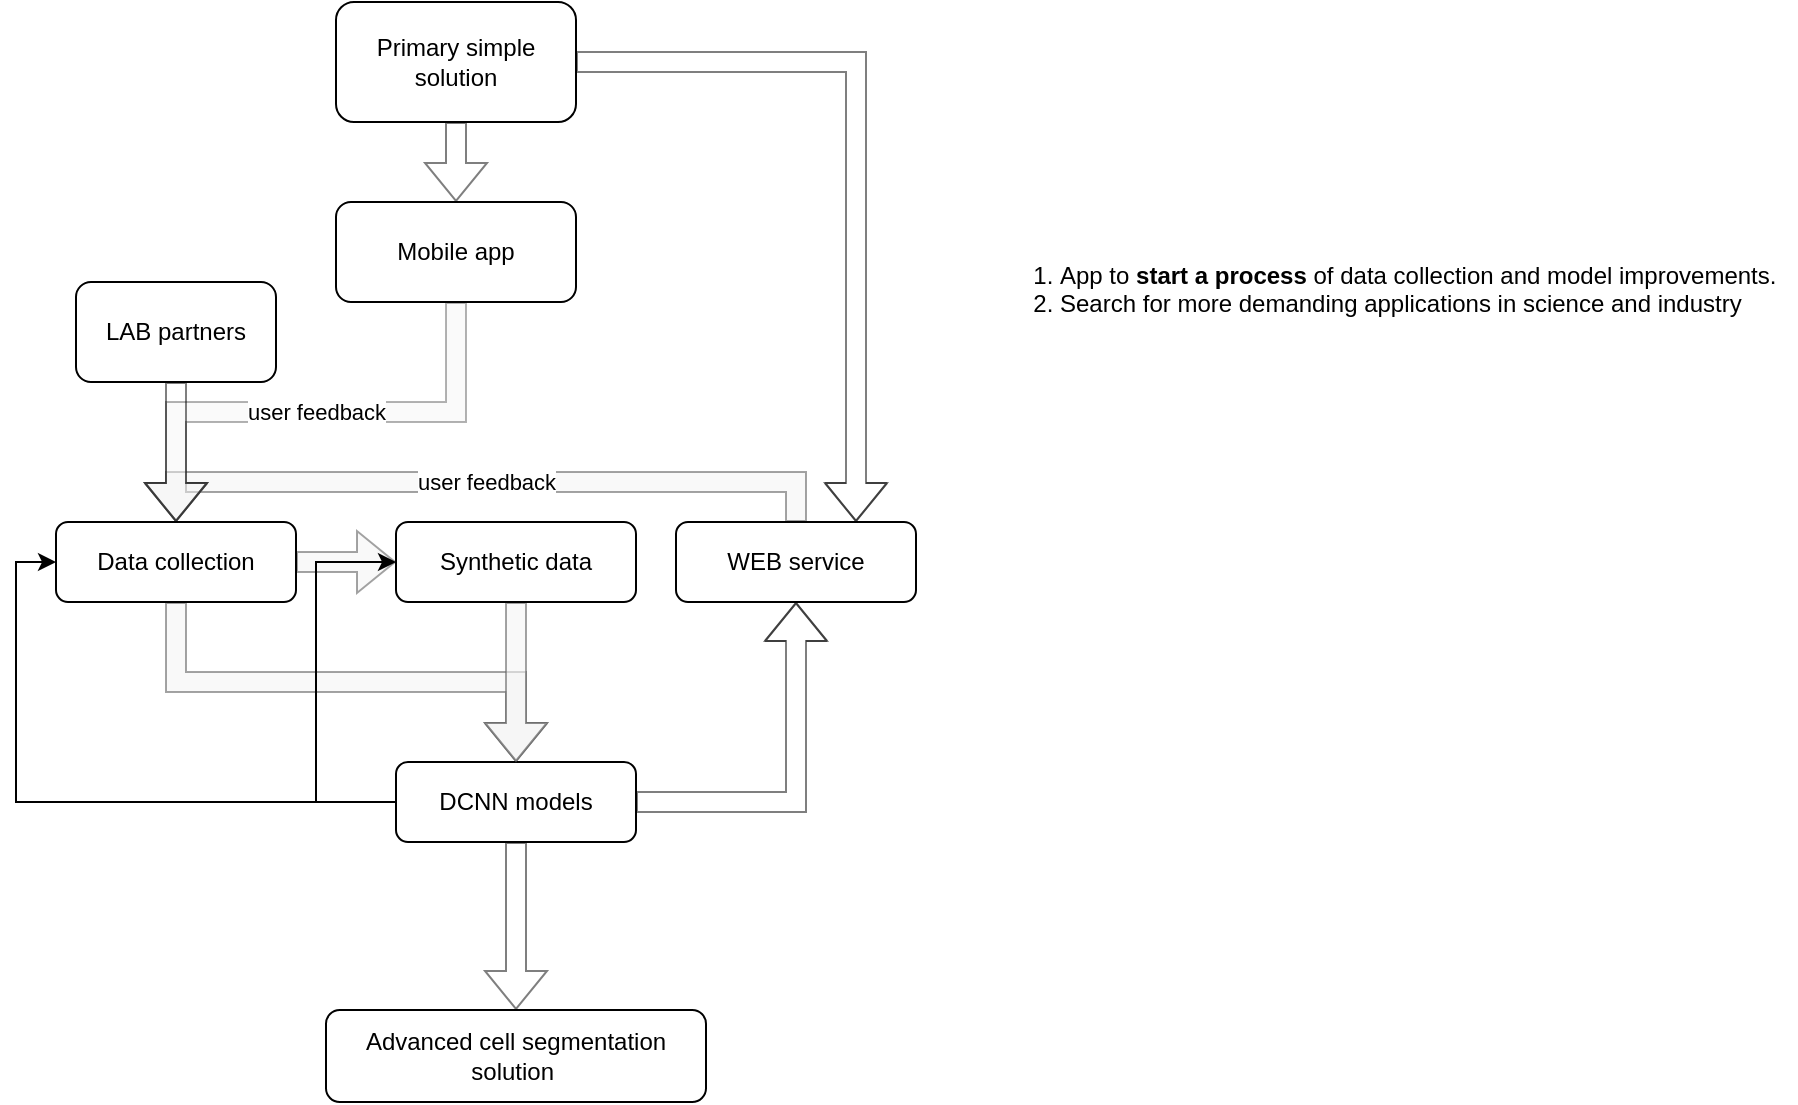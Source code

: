 <mxfile version="10.9.5" type="device"><diagram id="JL9bGCv8TueSy2nQV0RL" name="Page-1"><mxGraphModel dx="1086" dy="808" grid="1" gridSize="10" guides="1" tooltips="1" connect="1" arrows="1" fold="1" page="1" pageScale="1" pageWidth="1654" pageHeight="1169" math="0" shadow="0"><root><mxCell id="0"/><mxCell id="1" parent="0"/><mxCell id="9GaweK79Y-5xgL7_D1Dk-48" value="user feedback" style="edgeStyle=orthogonalEdgeStyle;rounded=0;orthogonalLoop=1;jettySize=auto;html=1;exitX=0.5;exitY=0;exitDx=0;exitDy=0;entryX=0.5;entryY=0;entryDx=0;entryDy=0;startArrow=none;startFill=0;shape=flexArrow;fillColor=#f5f5f5;strokeColor=#666666;opacity=60;" parent="1" source="9GaweK79Y-5xgL7_D1Dk-27" target="9GaweK79Y-5xgL7_D1Dk-28" edge="1"><mxGeometry relative="1" as="geometry"/></mxCell><mxCell id="9GaweK79Y-5xgL7_D1Dk-21" value="&lt;ol&gt;&lt;li&gt;App to &lt;b&gt;start a process &lt;/b&gt;of data collection and model improvements.&lt;/li&gt;&lt;li&gt;Search for more demanding applications in science and industry&lt;/li&gt;&lt;/ol&gt;" style="text;html=1;resizable=0;points=[];autosize=1;align=left;verticalAlign=top;spacingTop=-4;" parent="1" vertex="1"><mxGeometry x="589.971" y="235" width="410" height="50" as="geometry"/></mxCell><mxCell id="9GaweK79Y-5xgL7_D1Dk-33" value="user feedback" style="edgeStyle=orthogonalEdgeStyle;rounded=0;orthogonalLoop=1;jettySize=auto;html=1;exitX=0.5;exitY=1;exitDx=0;exitDy=0;entryX=0.5;entryY=0;entryDx=0;entryDy=0;startArrow=none;startFill=0;shape=flexArrow;fillColor=#f5f5f5;strokeColor=#666666;opacity=50;" parent="1" source="9GaweK79Y-5xgL7_D1Dk-26" target="9GaweK79Y-5xgL7_D1Dk-28" edge="1"><mxGeometry relative="1" as="geometry"/></mxCell><mxCell id="9GaweK79Y-5xgL7_D1Dk-26" value="Mobile app" style="rounded=1;whiteSpace=wrap;html=1;fontStyle=0" parent="1" vertex="1"><mxGeometry x="270" y="220" width="120" height="50" as="geometry"/></mxCell><mxCell id="9GaweK79Y-5xgL7_D1Dk-27" value="WEB service" style="rounded=1;whiteSpace=wrap;html=1;" parent="1" vertex="1"><mxGeometry x="440" y="380" width="120" height="40" as="geometry"/></mxCell><mxCell id="9GaweK79Y-5xgL7_D1Dk-37" style="edgeStyle=orthogonalEdgeStyle;rounded=0;orthogonalLoop=1;jettySize=auto;html=1;exitX=1;exitY=0.5;exitDx=0;exitDy=0;entryX=0;entryY=0.5;entryDx=0;entryDy=0;startArrow=none;startFill=0;strokeColor=#666666;fillColor=#f5f5f5;opacity=60;shape=flexArrow;" parent="1" source="9GaweK79Y-5xgL7_D1Dk-28" target="9GaweK79Y-5xgL7_D1Dk-35" edge="1"><mxGeometry relative="1" as="geometry"/></mxCell><mxCell id="9GaweK79Y-5xgL7_D1Dk-42" style="edgeStyle=orthogonalEdgeStyle;rounded=0;orthogonalLoop=1;jettySize=auto;html=1;exitX=0.5;exitY=1;exitDx=0;exitDy=0;entryX=0.5;entryY=0;entryDx=0;entryDy=0;startArrow=none;startFill=0;shape=flexArrow;strokeColor=#666666;fillColor=#f5f5f5;opacity=60;" parent="1" source="9GaweK79Y-5xgL7_D1Dk-28" target="9GaweK79Y-5xgL7_D1Dk-30" edge="1"><mxGeometry relative="1" as="geometry"/></mxCell><mxCell id="9GaweK79Y-5xgL7_D1Dk-28" value="Data collection" style="rounded=1;whiteSpace=wrap;html=1;" parent="1" vertex="1"><mxGeometry x="130" y="380" width="120" height="40" as="geometry"/></mxCell><mxCell id="9GaweK79Y-5xgL7_D1Dk-29" value="Advanced cell segmentation solution&amp;nbsp;" style="rounded=1;whiteSpace=wrap;html=1;" parent="1" vertex="1"><mxGeometry x="265" y="624" width="190" height="46" as="geometry"/></mxCell><mxCell id="9GaweK79Y-5xgL7_D1Dk-50" style="edgeStyle=orthogonalEdgeStyle;shape=flexArrow;rounded=0;orthogonalLoop=1;jettySize=auto;html=1;exitX=1;exitY=0.5;exitDx=0;exitDy=0;entryX=0.5;entryY=1;entryDx=0;entryDy=0;startArrow=none;startFill=0;opacity=50;" parent="1" source="9GaweK79Y-5xgL7_D1Dk-30" target="9GaweK79Y-5xgL7_D1Dk-27" edge="1"><mxGeometry relative="1" as="geometry"/></mxCell><mxCell id="9GaweK79Y-5xgL7_D1Dk-53" style="edgeStyle=orthogonalEdgeStyle;shape=flexArrow;rounded=0;orthogonalLoop=1;jettySize=auto;html=1;exitX=0.5;exitY=1;exitDx=0;exitDy=0;entryX=0.5;entryY=0;entryDx=0;entryDy=0;startArrow=none;startFill=0;opacity=50;" parent="1" source="9GaweK79Y-5xgL7_D1Dk-30" target="9GaweK79Y-5xgL7_D1Dk-29" edge="1"><mxGeometry relative="1" as="geometry"/></mxCell><mxCell id="EOdUOWR7MdFUMxVJy3Al-1" style="edgeStyle=orthogonalEdgeStyle;rounded=0;orthogonalLoop=1;jettySize=auto;html=1;exitX=0;exitY=0.5;exitDx=0;exitDy=0;entryX=0;entryY=0.5;entryDx=0;entryDy=0;" parent="1" source="9GaweK79Y-5xgL7_D1Dk-30" target="9GaweK79Y-5xgL7_D1Dk-28" edge="1"><mxGeometry relative="1" as="geometry"/></mxCell><mxCell id="EOdUOWR7MdFUMxVJy3Al-2" style="edgeStyle=orthogonalEdgeStyle;rounded=0;orthogonalLoop=1;jettySize=auto;html=1;exitX=0;exitY=0.5;exitDx=0;exitDy=0;entryX=0;entryY=0.5;entryDx=0;entryDy=0;" parent="1" source="9GaweK79Y-5xgL7_D1Dk-30" target="9GaweK79Y-5xgL7_D1Dk-35" edge="1"><mxGeometry relative="1" as="geometry"><Array as="points"><mxPoint x="260" y="520"/><mxPoint x="260" y="400"/></Array></mxGeometry></mxCell><mxCell id="9GaweK79Y-5xgL7_D1Dk-30" value="DCNN models" style="rounded=1;whiteSpace=wrap;html=1;" parent="1" vertex="1"><mxGeometry x="300" y="500" width="120" height="40" as="geometry"/></mxCell><mxCell id="9GaweK79Y-5xgL7_D1Dk-51" style="edgeStyle=orthogonalEdgeStyle;shape=flexArrow;rounded=0;orthogonalLoop=1;jettySize=auto;html=1;exitX=1;exitY=0.5;exitDx=0;exitDy=0;entryX=0.75;entryY=0;entryDx=0;entryDy=0;startArrow=none;startFill=0;opacity=50;" parent="1" source="9GaweK79Y-5xgL7_D1Dk-31" target="9GaweK79Y-5xgL7_D1Dk-27" edge="1"><mxGeometry relative="1" as="geometry"/></mxCell><mxCell id="9GaweK79Y-5xgL7_D1Dk-52" style="edgeStyle=orthogonalEdgeStyle;shape=flexArrow;rounded=0;orthogonalLoop=1;jettySize=auto;html=1;exitX=0.5;exitY=1;exitDx=0;exitDy=0;entryX=0.5;entryY=0;entryDx=0;entryDy=0;startArrow=none;startFill=0;opacity=50;" parent="1" source="9GaweK79Y-5xgL7_D1Dk-31" target="9GaweK79Y-5xgL7_D1Dk-26" edge="1"><mxGeometry relative="1" as="geometry"/></mxCell><mxCell id="9GaweK79Y-5xgL7_D1Dk-31" value="Primary simple solution" style="rounded=1;whiteSpace=wrap;html=1;" parent="1" vertex="1"><mxGeometry x="270" y="120" width="120" height="60" as="geometry"/></mxCell><mxCell id="9GaweK79Y-5xgL7_D1Dk-41" style="edgeStyle=orthogonalEdgeStyle;rounded=0;orthogonalLoop=1;jettySize=auto;html=1;exitX=0.5;exitY=1;exitDx=0;exitDy=0;entryX=0.5;entryY=0;entryDx=0;entryDy=0;startArrow=none;startFill=0;shape=flexArrow;strokeColor=#666666;fillColor=#f5f5f5;opacity=60;" parent="1" source="9GaweK79Y-5xgL7_D1Dk-35" target="9GaweK79Y-5xgL7_D1Dk-30" edge="1"><mxGeometry relative="1" as="geometry"/></mxCell><mxCell id="9GaweK79Y-5xgL7_D1Dk-35" value="Synthetic data" style="rounded=1;whiteSpace=wrap;html=1;" parent="1" vertex="1"><mxGeometry x="300" y="380" width="120" height="40" as="geometry"/></mxCell><mxCell id="9GaweK79Y-5xgL7_D1Dk-49" style="edgeStyle=orthogonalEdgeStyle;shape=flexArrow;rounded=0;orthogonalLoop=1;jettySize=auto;html=1;exitX=0.5;exitY=1;exitDx=0;exitDy=0;entryX=0.5;entryY=0;entryDx=0;entryDy=0;startArrow=none;startFill=0;opacity=50;" parent="1" source="9GaweK79Y-5xgL7_D1Dk-38" target="9GaweK79Y-5xgL7_D1Dk-28" edge="1"><mxGeometry relative="1" as="geometry"/></mxCell><mxCell id="9GaweK79Y-5xgL7_D1Dk-38" value="LAB partners" style="rounded=1;whiteSpace=wrap;html=1;" parent="1" vertex="1"><mxGeometry x="140" y="260" width="100" height="50" as="geometry"/></mxCell></root></mxGraphModel></diagram></mxfile>